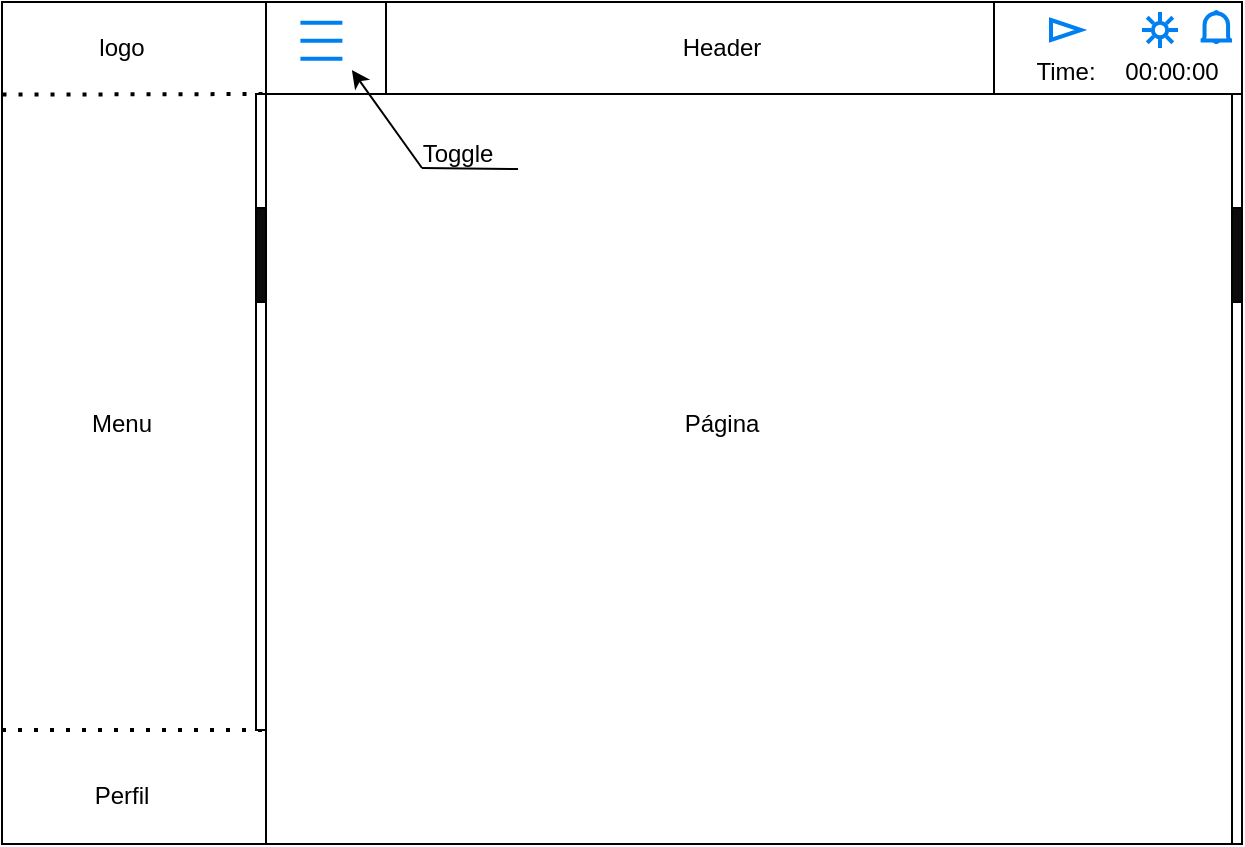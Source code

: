 <mxfile version="28.2.5">
  <diagram name="Página-1" id="z6UvjseILr_tBC2ietQA">
    <mxGraphModel dx="698" dy="349" grid="0" gridSize="10" guides="1" tooltips="1" connect="1" arrows="1" fold="1" page="1" pageScale="1" pageWidth="1169" pageHeight="827" math="0" shadow="0">
      <root>
        <mxCell id="0" />
        <mxCell id="1" parent="0" />
        <mxCell id="TK_HLBVV-0dmn3qTHE2F-1" value="" style="whiteSpace=wrap;html=1;" vertex="1" parent="1">
          <mxGeometry x="170" y="39" width="620" height="421" as="geometry" />
        </mxCell>
        <mxCell id="TK_HLBVV-0dmn3qTHE2F-3" value="" style="whiteSpace=wrap;html=1;" vertex="1" parent="1">
          <mxGeometry x="170" y="39" width="132" height="421" as="geometry" />
        </mxCell>
        <mxCell id="TK_HLBVV-0dmn3qTHE2F-5" value="" style="whiteSpace=wrap;html=1;" vertex="1" parent="1">
          <mxGeometry x="302" y="39" width="488" height="46" as="geometry" />
        </mxCell>
        <mxCell id="TK_HLBVV-0dmn3qTHE2F-6" value="Página" style="text;strokeColor=none;align=center;fillColor=none;html=1;verticalAlign=middle;whiteSpace=wrap;rounded=0;" vertex="1" parent="1">
          <mxGeometry x="500" y="234.5" width="60" height="30" as="geometry" />
        </mxCell>
        <mxCell id="TK_HLBVV-0dmn3qTHE2F-8" value="logo" style="text;strokeColor=none;align=center;fillColor=none;html=1;verticalAlign=middle;whiteSpace=wrap;rounded=0;" vertex="1" parent="1">
          <mxGeometry x="200" y="47" width="60" height="30" as="geometry" />
        </mxCell>
        <mxCell id="TK_HLBVV-0dmn3qTHE2F-9" value="Menu" style="text;strokeColor=none;align=center;fillColor=none;html=1;verticalAlign=middle;whiteSpace=wrap;rounded=0;" vertex="1" parent="1">
          <mxGeometry x="200" y="234.5" width="60" height="30" as="geometry" />
        </mxCell>
        <mxCell id="TK_HLBVV-0dmn3qTHE2F-11" value="" style="whiteSpace=wrap;html=1;" vertex="1" parent="1">
          <mxGeometry x="785" y="85" width="5" height="375" as="geometry" />
        </mxCell>
        <mxCell id="TK_HLBVV-0dmn3qTHE2F-12" value="" style="whiteSpace=wrap;html=1;fillColor=#0B0B0B;" vertex="1" parent="1">
          <mxGeometry x="785" y="142" width="5" height="47" as="geometry" />
        </mxCell>
        <mxCell id="TK_HLBVV-0dmn3qTHE2F-14" value="" style="endArrow=none;dashed=1;html=1;dashPattern=1 3;strokeWidth=2;rounded=0;entryX=0;entryY=1;entryDx=0;entryDy=0;exitX=0.002;exitY=0.11;exitDx=0;exitDy=0;exitPerimeter=0;" edge="1" parent="1" source="TK_HLBVV-0dmn3qTHE2F-3" target="TK_HLBVV-0dmn3qTHE2F-5">
          <mxGeometry width="50" height="50" relative="1" as="geometry">
            <mxPoint x="398" y="180" as="sourcePoint" />
            <mxPoint x="448" y="130" as="targetPoint" />
          </mxGeometry>
        </mxCell>
        <mxCell id="TK_HLBVV-0dmn3qTHE2F-15" value="" style="endArrow=none;dashed=1;html=1;dashPattern=1 3;strokeWidth=2;rounded=0;entryX=0;entryY=1;entryDx=0;entryDy=0;exitX=0.002;exitY=0.11;exitDx=0;exitDy=0;exitPerimeter=0;" edge="1" parent="1">
          <mxGeometry width="50" height="50" relative="1" as="geometry">
            <mxPoint x="170" y="403" as="sourcePoint" />
            <mxPoint x="302" y="403" as="targetPoint" />
          </mxGeometry>
        </mxCell>
        <mxCell id="TK_HLBVV-0dmn3qTHE2F-16" value="" style="whiteSpace=wrap;html=1;" vertex="1" parent="1">
          <mxGeometry x="297" y="85" width="5" height="318" as="geometry" />
        </mxCell>
        <mxCell id="TK_HLBVV-0dmn3qTHE2F-17" value="" style="whiteSpace=wrap;html=1;fillColor=#0B0B0B;" vertex="1" parent="1">
          <mxGeometry x="297" y="142" width="5" height="47" as="geometry" />
        </mxCell>
        <mxCell id="TK_HLBVV-0dmn3qTHE2F-30" value="" style="endArrow=classic;html=1;rounded=0;entryX=0.088;entryY=0.739;entryDx=0;entryDy=0;entryPerimeter=0;" edge="1" parent="1" target="TK_HLBVV-0dmn3qTHE2F-5">
          <mxGeometry width="50" height="50" relative="1" as="geometry">
            <mxPoint x="380" y="122" as="sourcePoint" />
            <mxPoint x="98" y="112" as="targetPoint" />
          </mxGeometry>
        </mxCell>
        <mxCell id="TK_HLBVV-0dmn3qTHE2F-31" value="" style="endArrow=none;html=1;rounded=0;entryX=1;entryY=0.75;entryDx=0;entryDy=0;" edge="1" parent="1" target="TK_HLBVV-0dmn3qTHE2F-32">
          <mxGeometry width="50" height="50" relative="1" as="geometry">
            <mxPoint x="380" y="122" as="sourcePoint" />
            <mxPoint x="465" y="118" as="targetPoint" />
          </mxGeometry>
        </mxCell>
        <mxCell id="TK_HLBVV-0dmn3qTHE2F-32" value="Toggle" style="text;strokeColor=none;align=center;fillColor=none;html=1;verticalAlign=middle;whiteSpace=wrap;rounded=0;" vertex="1" parent="1">
          <mxGeometry x="368" y="100" width="60" height="30" as="geometry" />
        </mxCell>
        <mxCell id="TK_HLBVV-0dmn3qTHE2F-33" value="" style="rounded=0;whiteSpace=wrap;html=1;" vertex="1" parent="1">
          <mxGeometry x="362" y="39" width="304" height="46" as="geometry" />
        </mxCell>
        <mxCell id="TK_HLBVV-0dmn3qTHE2F-7" value="Header" style="text;strokeColor=none;align=center;fillColor=none;html=1;verticalAlign=middle;whiteSpace=wrap;rounded=0;" vertex="1" parent="1">
          <mxGeometry x="500" y="47" width="60" height="30" as="geometry" />
        </mxCell>
        <mxCell id="TK_HLBVV-0dmn3qTHE2F-34" value="" style="html=1;verticalLabelPosition=bottom;align=center;labelBackgroundColor=#ffffff;verticalAlign=top;strokeWidth=2;strokeColor=#0080F0;shadow=0;dashed=0;shape=mxgraph.ios7.icons.bell;" vertex="1" parent="1">
          <mxGeometry x="769.31" y="44" width="15.69" height="15.1" as="geometry" />
        </mxCell>
        <mxCell id="TK_HLBVV-0dmn3qTHE2F-35" value="Perfil" style="text;strokeColor=none;align=center;fillColor=none;html=1;verticalAlign=middle;whiteSpace=wrap;rounded=0;" vertex="1" parent="1">
          <mxGeometry x="200" y="421" width="60" height="30" as="geometry" />
        </mxCell>
        <mxCell id="TK_HLBVV-0dmn3qTHE2F-36" value="" style="html=1;verticalLabelPosition=bottom;align=center;labelBackgroundColor=#ffffff;verticalAlign=top;strokeWidth=2;strokeColor=#0080F0;shadow=0;dashed=0;shape=mxgraph.ios7.icons.sun;pointerEvents=1" vertex="1" parent="1">
          <mxGeometry x="740" y="44" width="18" height="18" as="geometry" />
        </mxCell>
        <mxCell id="TK_HLBVV-0dmn3qTHE2F-37" value="00:00:00" style="text;strokeColor=none;align=center;fillColor=none;html=1;verticalAlign=middle;whiteSpace=wrap;rounded=0;" vertex="1" parent="1">
          <mxGeometry x="725" y="59.1" width="60" height="30" as="geometry" />
        </mxCell>
        <mxCell id="TK_HLBVV-0dmn3qTHE2F-38" value="" style="html=1;verticalLabelPosition=bottom;align=center;labelBackgroundColor=#ffffff;verticalAlign=top;strokeWidth=2;strokeColor=#0080F0;shadow=0;dashed=0;shape=mxgraph.ios7.icons.most_viewed;pointerEvents=1" vertex="1" parent="1">
          <mxGeometry x="312" y="47" width="28.2" height="22.8" as="geometry" />
        </mxCell>
        <mxCell id="TK_HLBVV-0dmn3qTHE2F-39" value="Time:" style="text;strokeColor=none;align=center;fillColor=none;html=1;verticalAlign=middle;whiteSpace=wrap;rounded=0;" vertex="1" parent="1">
          <mxGeometry x="672" y="59.1" width="60" height="30" as="geometry" />
        </mxCell>
        <mxCell id="TK_HLBVV-0dmn3qTHE2F-41" value="" style="html=1;verticalLabelPosition=bottom;align=center;labelBackgroundColor=#ffffff;verticalAlign=top;strokeWidth=2;strokeColor=#0080F0;shadow=0;dashed=0;shape=mxgraph.ios7.icons.play;" vertex="1" parent="1">
          <mxGeometry x="694.5" y="48" width="15" height="10" as="geometry" />
        </mxCell>
      </root>
    </mxGraphModel>
  </diagram>
</mxfile>
